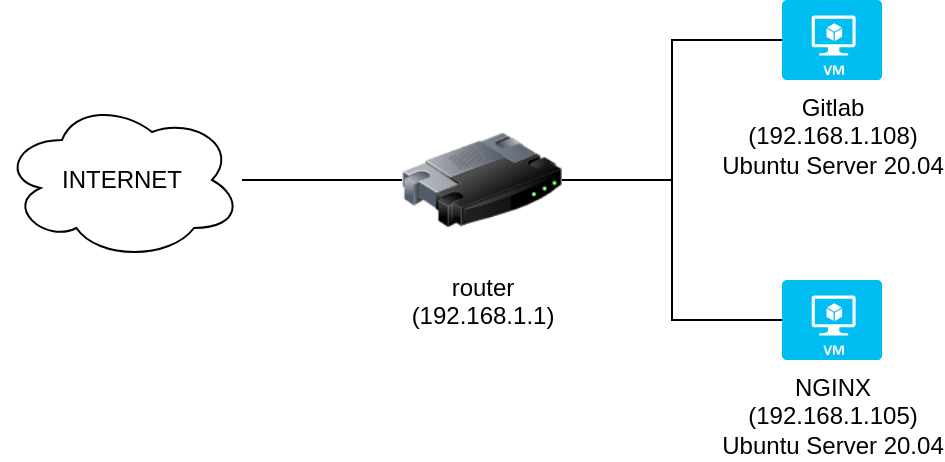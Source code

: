 <mxfile version="14.4.4" type="device"><diagram id="7LdQw5JqsGKa2N18AAQf" name="Página-1"><mxGraphModel dx="1178" dy="672" grid="1" gridSize="10" guides="1" tooltips="1" connect="1" arrows="1" fold="1" page="1" pageScale="1" pageWidth="1000" pageHeight="1000" math="0" shadow="0"><root><mxCell id="0"/><mxCell id="1" parent="0"/><mxCell id="qeFuRBZZNgv7q2tKFYrS-5" style="edgeStyle=orthogonalEdgeStyle;rounded=0;orthogonalLoop=1;jettySize=auto;html=1;entryX=0;entryY=0.5;entryDx=0;entryDy=0;endArrow=none;endFill=0;" edge="1" parent="1" source="qeFuRBZZNgv7q2tKFYrS-1" target="qeFuRBZZNgv7q2tKFYrS-2"><mxGeometry relative="1" as="geometry"/></mxCell><mxCell id="qeFuRBZZNgv7q2tKFYrS-1" value="INTERNET" style="ellipse;shape=cloud;whiteSpace=wrap;html=1;" vertex="1" parent="1"><mxGeometry x="180" y="310" width="120" height="80" as="geometry"/></mxCell><mxCell id="qeFuRBZZNgv7q2tKFYrS-8" style="edgeStyle=orthogonalEdgeStyle;rounded=0;orthogonalLoop=1;jettySize=auto;html=1;entryX=0;entryY=0.5;entryDx=0;entryDy=0;entryPerimeter=0;endArrow=none;endFill=0;" edge="1" parent="1" source="qeFuRBZZNgv7q2tKFYrS-2" target="qeFuRBZZNgv7q2tKFYrS-3"><mxGeometry relative="1" as="geometry"/></mxCell><mxCell id="qeFuRBZZNgv7q2tKFYrS-9" style="edgeStyle=orthogonalEdgeStyle;rounded=0;orthogonalLoop=1;jettySize=auto;html=1;entryX=0;entryY=0.5;entryDx=0;entryDy=0;entryPerimeter=0;endArrow=none;endFill=0;" edge="1" parent="1" source="qeFuRBZZNgv7q2tKFYrS-2" target="qeFuRBZZNgv7q2tKFYrS-4"><mxGeometry relative="1" as="geometry"/></mxCell><mxCell id="qeFuRBZZNgv7q2tKFYrS-2" value="&lt;div&gt;router&lt;/div&gt;&lt;div&gt;(192.168.1.1)&lt;br&gt;&lt;/div&gt;" style="image;html=1;image=img/lib/clip_art/networking/Router_128x128.png" vertex="1" parent="1"><mxGeometry x="380" y="310" width="80" height="80" as="geometry"/></mxCell><mxCell id="qeFuRBZZNgv7q2tKFYrS-3" value="&lt;div&gt;NGINX&lt;/div&gt;&lt;div&gt;(192.168.1.105)&lt;/div&gt;&lt;div&gt;Ubuntu Server 20.04&lt;br&gt;&lt;/div&gt;" style="verticalLabelPosition=bottom;html=1;verticalAlign=top;align=center;strokeColor=none;fillColor=#00BEF2;shape=mxgraph.azure.virtual_machine;" vertex="1" parent="1"><mxGeometry x="570" y="400" width="50" height="40" as="geometry"/></mxCell><mxCell id="qeFuRBZZNgv7q2tKFYrS-4" value="&lt;div&gt;Gitlab&lt;/div&gt;&lt;div&gt;(192.168.1.108)&lt;/div&gt;&lt;div&gt;Ubuntu Server 20.04&lt;br&gt;&lt;/div&gt;" style="verticalLabelPosition=bottom;html=1;verticalAlign=top;align=center;strokeColor=none;fillColor=#00BEF2;shape=mxgraph.azure.virtual_machine;" vertex="1" parent="1"><mxGeometry x="570" y="260" width="50" height="40" as="geometry"/></mxCell></root></mxGraphModel></diagram></mxfile>